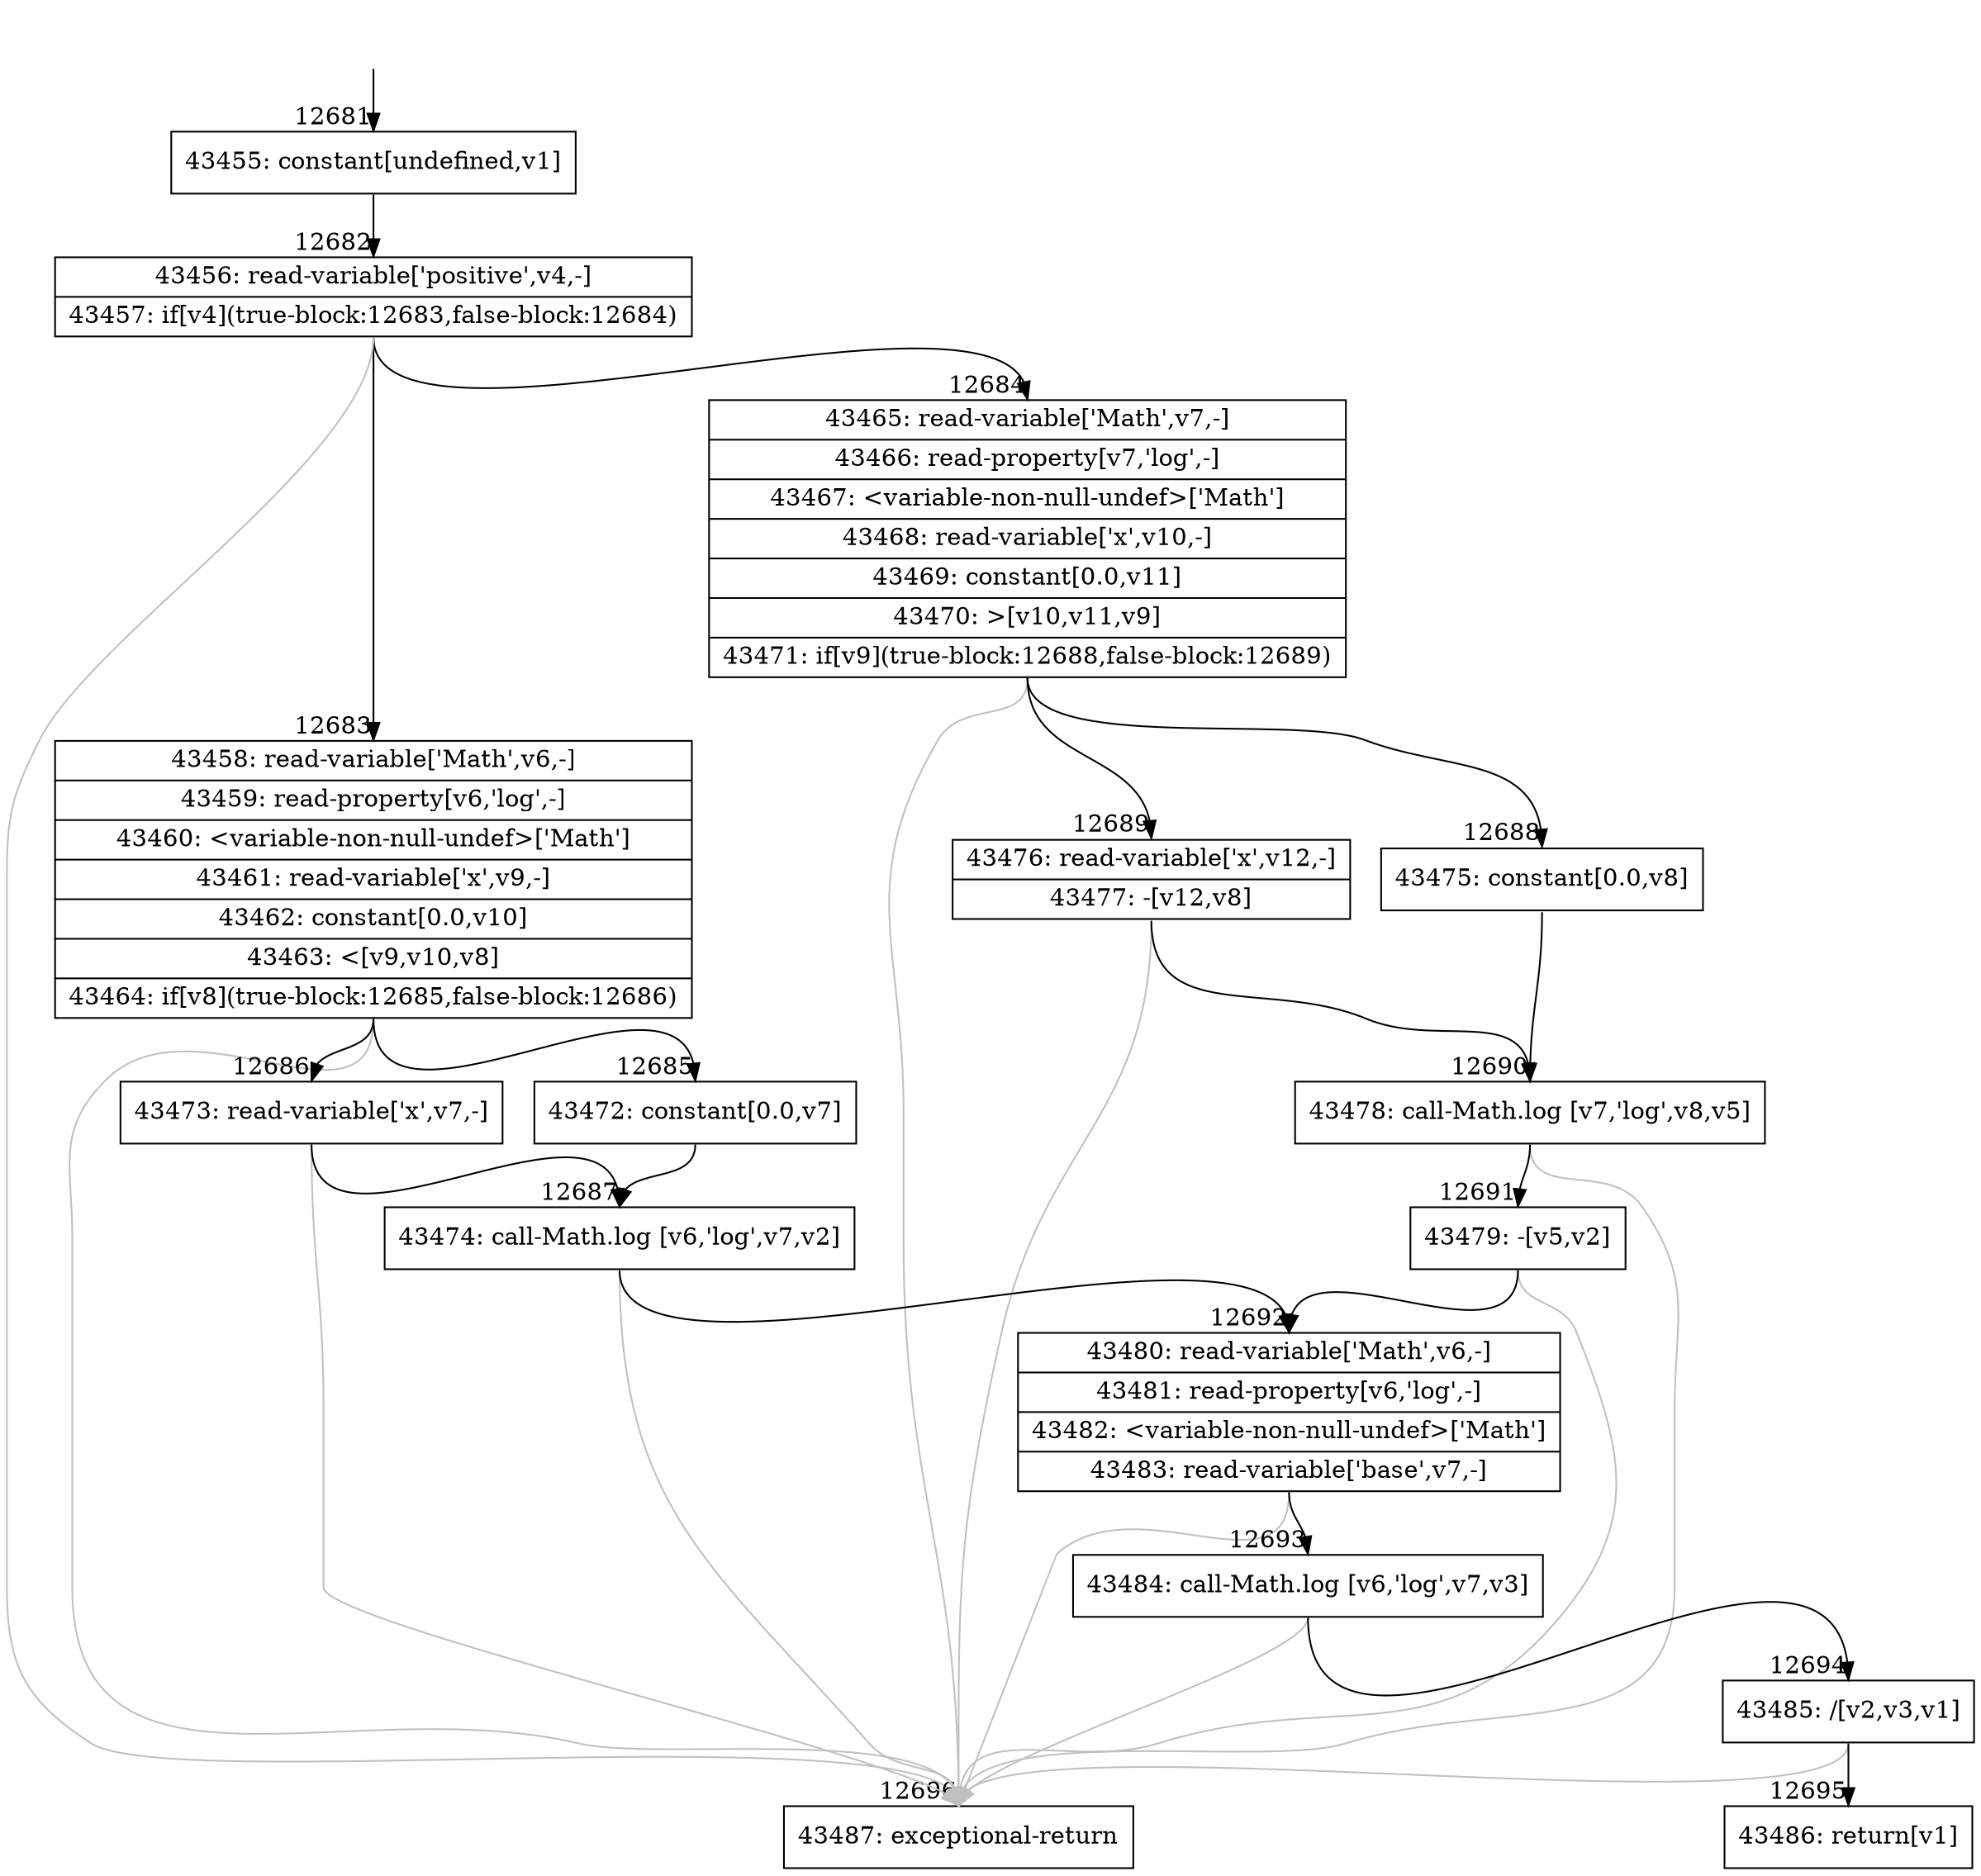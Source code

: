 digraph {
rankdir="TD"
BB_entry1174[shape=none,label=""];
BB_entry1174 -> BB12681 [tailport=s, headport=n, headlabel="    12681"]
BB12681 [shape=record label="{43455: constant[undefined,v1]}" ] 
BB12681 -> BB12682 [tailport=s, headport=n, headlabel="      12682"]
BB12682 [shape=record label="{43456: read-variable['positive',v4,-]|43457: if[v4](true-block:12683,false-block:12684)}" ] 
BB12682 -> BB12683 [tailport=s, headport=n, headlabel="      12683"]
BB12682 -> BB12684 [tailport=s, headport=n, headlabel="      12684"]
BB12682 -> BB12696 [tailport=s, headport=n, color=gray, headlabel="      12696"]
BB12683 [shape=record label="{43458: read-variable['Math',v6,-]|43459: read-property[v6,'log',-]|43460: \<variable-non-null-undef\>['Math']|43461: read-variable['x',v9,-]|43462: constant[0.0,v10]|43463: \<[v9,v10,v8]|43464: if[v8](true-block:12685,false-block:12686)}" ] 
BB12683 -> BB12685 [tailport=s, headport=n, headlabel="      12685"]
BB12683 -> BB12686 [tailport=s, headport=n, headlabel="      12686"]
BB12683 -> BB12696 [tailport=s, headport=n, color=gray]
BB12684 [shape=record label="{43465: read-variable['Math',v7,-]|43466: read-property[v7,'log',-]|43467: \<variable-non-null-undef\>['Math']|43468: read-variable['x',v10,-]|43469: constant[0.0,v11]|43470: \>[v10,v11,v9]|43471: if[v9](true-block:12688,false-block:12689)}" ] 
BB12684 -> BB12688 [tailport=s, headport=n, headlabel="      12688"]
BB12684 -> BB12689 [tailport=s, headport=n, headlabel="      12689"]
BB12684 -> BB12696 [tailport=s, headport=n, color=gray]
BB12685 [shape=record label="{43472: constant[0.0,v7]}" ] 
BB12685 -> BB12687 [tailport=s, headport=n, headlabel="      12687"]
BB12686 [shape=record label="{43473: read-variable['x',v7,-]}" ] 
BB12686 -> BB12687 [tailport=s, headport=n]
BB12686 -> BB12696 [tailport=s, headport=n, color=gray]
BB12687 [shape=record label="{43474: call-Math.log [v6,'log',v7,v2]}" ] 
BB12687 -> BB12692 [tailport=s, headport=n, headlabel="      12692"]
BB12687 -> BB12696 [tailport=s, headport=n, color=gray]
BB12688 [shape=record label="{43475: constant[0.0,v8]}" ] 
BB12688 -> BB12690 [tailport=s, headport=n, headlabel="      12690"]
BB12689 [shape=record label="{43476: read-variable['x',v12,-]|43477: -[v12,v8]}" ] 
BB12689 -> BB12690 [tailport=s, headport=n]
BB12689 -> BB12696 [tailport=s, headport=n, color=gray]
BB12690 [shape=record label="{43478: call-Math.log [v7,'log',v8,v5]}" ] 
BB12690 -> BB12691 [tailport=s, headport=n, headlabel="      12691"]
BB12690 -> BB12696 [tailport=s, headport=n, color=gray]
BB12691 [shape=record label="{43479: -[v5,v2]}" ] 
BB12691 -> BB12692 [tailport=s, headport=n]
BB12691 -> BB12696 [tailport=s, headport=n, color=gray]
BB12692 [shape=record label="{43480: read-variable['Math',v6,-]|43481: read-property[v6,'log',-]|43482: \<variable-non-null-undef\>['Math']|43483: read-variable['base',v7,-]}" ] 
BB12692 -> BB12693 [tailport=s, headport=n, headlabel="      12693"]
BB12692 -> BB12696 [tailport=s, headport=n, color=gray]
BB12693 [shape=record label="{43484: call-Math.log [v6,'log',v7,v3]}" ] 
BB12693 -> BB12694 [tailport=s, headport=n, headlabel="      12694"]
BB12693 -> BB12696 [tailport=s, headport=n, color=gray]
BB12694 [shape=record label="{43485: /[v2,v3,v1]}" ] 
BB12694 -> BB12695 [tailport=s, headport=n, headlabel="      12695"]
BB12694 -> BB12696 [tailport=s, headport=n, color=gray]
BB12695 [shape=record label="{43486: return[v1]}" ] 
BB12696 [shape=record label="{43487: exceptional-return}" ] 
//#$~ 7595
}
